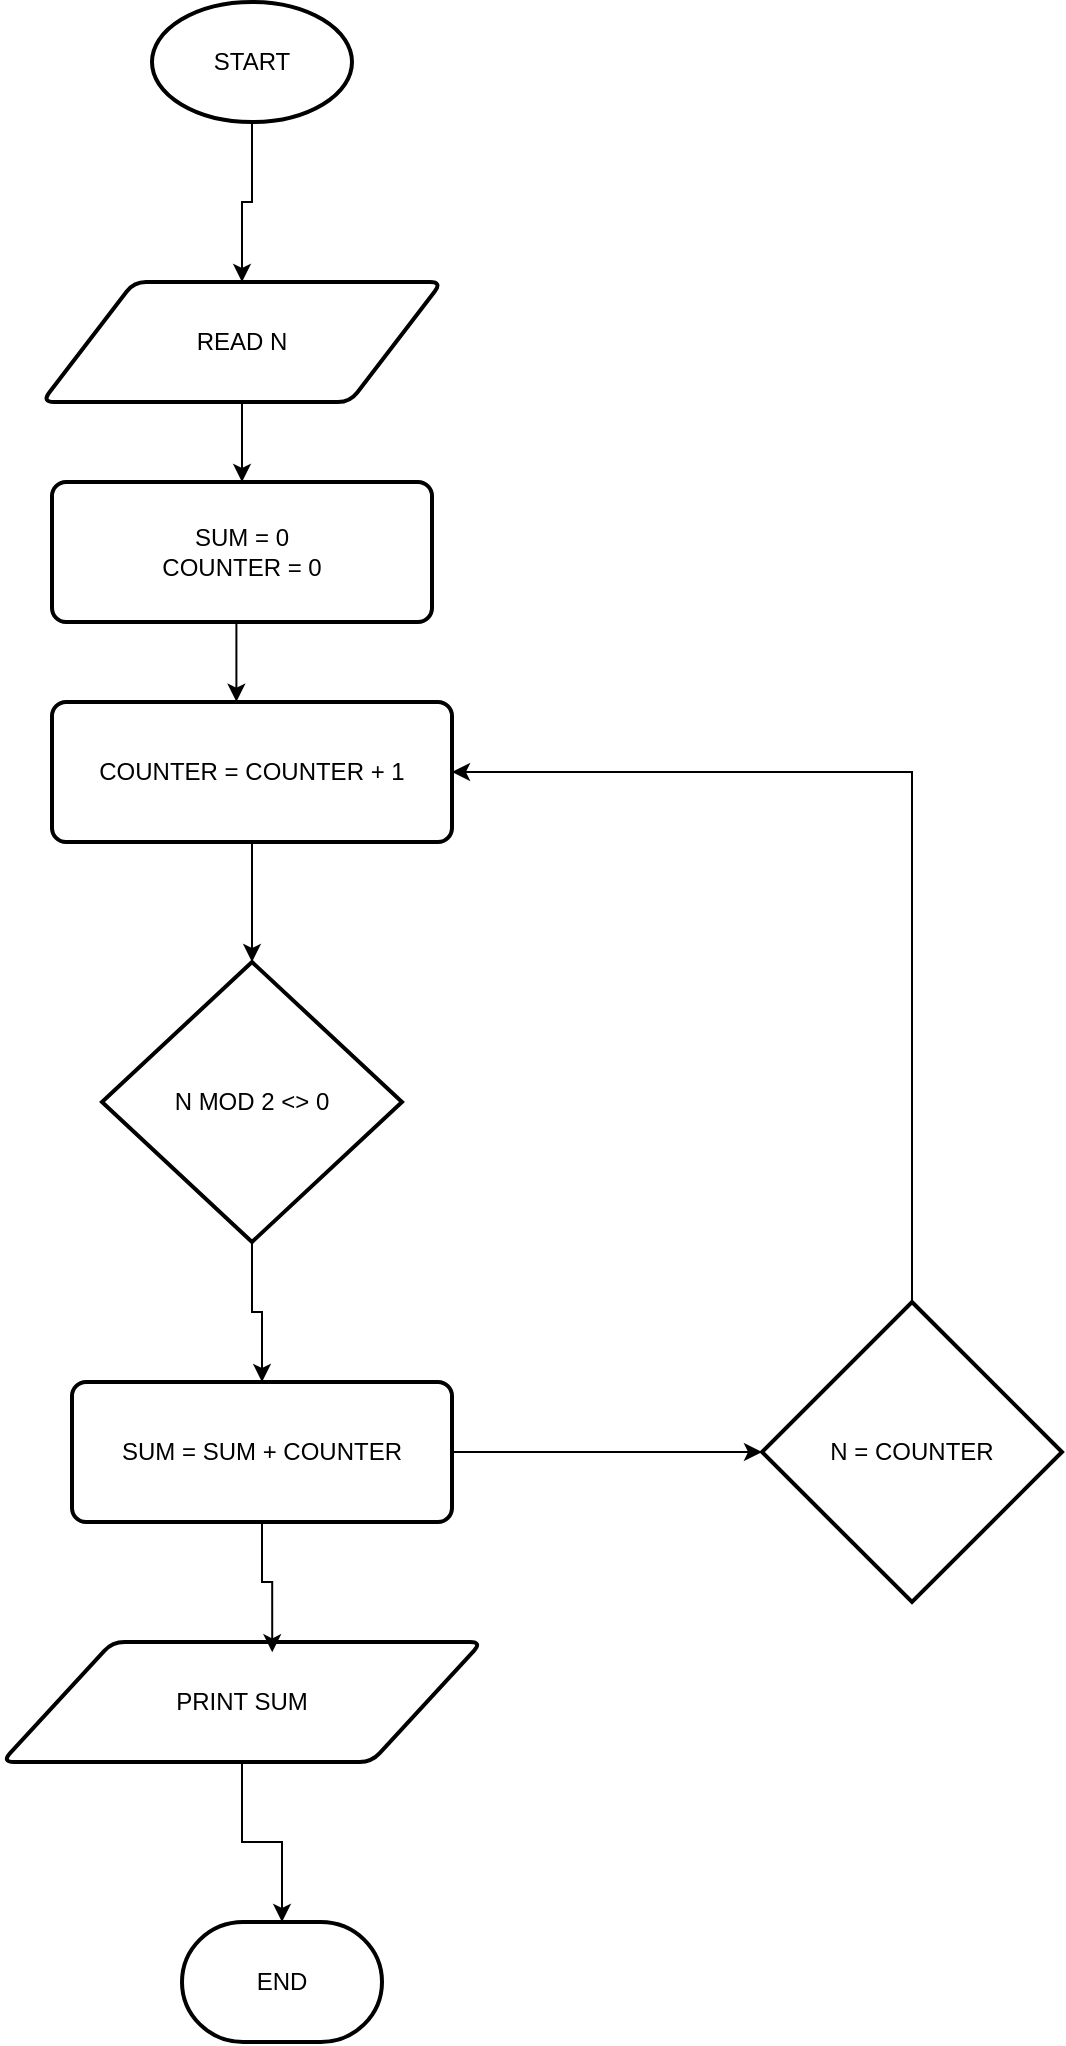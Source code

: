 <mxfile version="25.0.3">
  <diagram id="C5RBs43oDa-KdzZeNtuy" name="Page-1">
    <mxGraphModel dx="1518" dy="624" grid="1" gridSize="10" guides="1" tooltips="1" connect="1" arrows="1" fold="1" page="1" pageScale="1" pageWidth="827" pageHeight="1169" math="0" shadow="0">
      <root>
        <mxCell id="WIyWlLk6GJQsqaUBKTNV-0" />
        <mxCell id="WIyWlLk6GJQsqaUBKTNV-1" parent="WIyWlLk6GJQsqaUBKTNV-0" />
        <mxCell id="Mf_gu_ERroJjpT5B3vm3-24" style="edgeStyle=orthogonalEdgeStyle;rounded=0;orthogonalLoop=1;jettySize=auto;html=1;exitX=0.5;exitY=1;exitDx=0;exitDy=0;exitPerimeter=0;" edge="1" parent="WIyWlLk6GJQsqaUBKTNV-1" source="Mf_gu_ERroJjpT5B3vm3-18" target="Mf_gu_ERroJjpT5B3vm3-19">
          <mxGeometry relative="1" as="geometry" />
        </mxCell>
        <mxCell id="Mf_gu_ERroJjpT5B3vm3-18" value="START" style="strokeWidth=2;html=1;shape=mxgraph.flowchart.start_1;whiteSpace=wrap;" vertex="1" parent="WIyWlLk6GJQsqaUBKTNV-1">
          <mxGeometry x="245" y="100" width="100" height="60" as="geometry" />
        </mxCell>
        <mxCell id="Mf_gu_ERroJjpT5B3vm3-25" style="edgeStyle=orthogonalEdgeStyle;rounded=0;orthogonalLoop=1;jettySize=auto;html=1;exitX=0.5;exitY=1;exitDx=0;exitDy=0;" edge="1" parent="WIyWlLk6GJQsqaUBKTNV-1" source="Mf_gu_ERroJjpT5B3vm3-19" target="Mf_gu_ERroJjpT5B3vm3-21">
          <mxGeometry relative="1" as="geometry" />
        </mxCell>
        <mxCell id="Mf_gu_ERroJjpT5B3vm3-19" value="READ N" style="shape=parallelogram;html=1;strokeWidth=2;perimeter=parallelogramPerimeter;whiteSpace=wrap;rounded=1;arcSize=12;size=0.23;" vertex="1" parent="WIyWlLk6GJQsqaUBKTNV-1">
          <mxGeometry x="190" y="240" width="200" height="60" as="geometry" />
        </mxCell>
        <mxCell id="Mf_gu_ERroJjpT5B3vm3-21" value="SUM = 0&lt;div&gt;COUNTER = 0&lt;/div&gt;" style="rounded=1;whiteSpace=wrap;html=1;absoluteArcSize=1;arcSize=14;strokeWidth=2;" vertex="1" parent="WIyWlLk6GJQsqaUBKTNV-1">
          <mxGeometry x="195" y="340" width="190" height="70" as="geometry" />
        </mxCell>
        <mxCell id="Mf_gu_ERroJjpT5B3vm3-22" value="COUNTER = COUNTER + 1" style="rounded=1;whiteSpace=wrap;html=1;absoluteArcSize=1;arcSize=14;strokeWidth=2;" vertex="1" parent="WIyWlLk6GJQsqaUBKTNV-1">
          <mxGeometry x="195" y="450" width="200" height="70" as="geometry" />
        </mxCell>
        <mxCell id="Mf_gu_ERroJjpT5B3vm3-32" style="edgeStyle=orthogonalEdgeStyle;rounded=0;orthogonalLoop=1;jettySize=auto;html=1;exitX=0.5;exitY=1;exitDx=0;exitDy=0;exitPerimeter=0;entryX=0.5;entryY=0;entryDx=0;entryDy=0;" edge="1" parent="WIyWlLk6GJQsqaUBKTNV-1" source="Mf_gu_ERroJjpT5B3vm3-23" target="Mf_gu_ERroJjpT5B3vm3-28">
          <mxGeometry relative="1" as="geometry" />
        </mxCell>
        <mxCell id="Mf_gu_ERroJjpT5B3vm3-23" value="N MOD 2 &amp;lt;&amp;gt; 0" style="strokeWidth=2;html=1;shape=mxgraph.flowchart.decision;whiteSpace=wrap;" vertex="1" parent="WIyWlLk6GJQsqaUBKTNV-1">
          <mxGeometry x="220" y="580" width="150" height="140" as="geometry" />
        </mxCell>
        <mxCell id="Mf_gu_ERroJjpT5B3vm3-26" style="edgeStyle=orthogonalEdgeStyle;rounded=0;orthogonalLoop=1;jettySize=auto;html=1;exitX=0.5;exitY=1;exitDx=0;exitDy=0;entryX=0.461;entryY=-0.002;entryDx=0;entryDy=0;entryPerimeter=0;" edge="1" parent="WIyWlLk6GJQsqaUBKTNV-1" source="Mf_gu_ERroJjpT5B3vm3-21" target="Mf_gu_ERroJjpT5B3vm3-22">
          <mxGeometry relative="1" as="geometry" />
        </mxCell>
        <mxCell id="Mf_gu_ERroJjpT5B3vm3-27" style="edgeStyle=orthogonalEdgeStyle;rounded=0;orthogonalLoop=1;jettySize=auto;html=1;exitX=0.5;exitY=1;exitDx=0;exitDy=0;entryX=0.5;entryY=0;entryDx=0;entryDy=0;entryPerimeter=0;" edge="1" parent="WIyWlLk6GJQsqaUBKTNV-1" source="Mf_gu_ERroJjpT5B3vm3-22" target="Mf_gu_ERroJjpT5B3vm3-23">
          <mxGeometry relative="1" as="geometry" />
        </mxCell>
        <mxCell id="Mf_gu_ERroJjpT5B3vm3-28" value="SUM = SUM + COUNTER" style="rounded=1;whiteSpace=wrap;html=1;absoluteArcSize=1;arcSize=14;strokeWidth=2;" vertex="1" parent="WIyWlLk6GJQsqaUBKTNV-1">
          <mxGeometry x="205" y="790" width="190" height="70" as="geometry" />
        </mxCell>
        <mxCell id="Mf_gu_ERroJjpT5B3vm3-33" style="edgeStyle=orthogonalEdgeStyle;rounded=0;orthogonalLoop=1;jettySize=auto;html=1;exitX=0.5;exitY=0;exitDx=0;exitDy=0;exitPerimeter=0;entryX=1;entryY=0.5;entryDx=0;entryDy=0;" edge="1" parent="WIyWlLk6GJQsqaUBKTNV-1" source="Mf_gu_ERroJjpT5B3vm3-29" target="Mf_gu_ERroJjpT5B3vm3-22">
          <mxGeometry relative="1" as="geometry" />
        </mxCell>
        <mxCell id="Mf_gu_ERroJjpT5B3vm3-29" value="N = COUNTER" style="strokeWidth=2;html=1;shape=mxgraph.flowchart.decision;whiteSpace=wrap;" vertex="1" parent="WIyWlLk6GJQsqaUBKTNV-1">
          <mxGeometry x="550" y="750" width="150" height="150" as="geometry" />
        </mxCell>
        <mxCell id="Mf_gu_ERroJjpT5B3vm3-31" style="edgeStyle=orthogonalEdgeStyle;rounded=0;orthogonalLoop=1;jettySize=auto;html=1;exitX=1;exitY=0.5;exitDx=0;exitDy=0;entryX=0;entryY=0.5;entryDx=0;entryDy=0;entryPerimeter=0;" edge="1" parent="WIyWlLk6GJQsqaUBKTNV-1" source="Mf_gu_ERroJjpT5B3vm3-28" target="Mf_gu_ERroJjpT5B3vm3-29">
          <mxGeometry relative="1" as="geometry" />
        </mxCell>
        <mxCell id="Mf_gu_ERroJjpT5B3vm3-38" style="edgeStyle=orthogonalEdgeStyle;rounded=0;orthogonalLoop=1;jettySize=auto;html=1;exitX=0.5;exitY=1;exitDx=0;exitDy=0;" edge="1" parent="WIyWlLk6GJQsqaUBKTNV-1" source="Mf_gu_ERroJjpT5B3vm3-34" target="Mf_gu_ERroJjpT5B3vm3-36">
          <mxGeometry relative="1" as="geometry" />
        </mxCell>
        <mxCell id="Mf_gu_ERroJjpT5B3vm3-34" value="PRINT SUM" style="shape=parallelogram;html=1;strokeWidth=2;perimeter=parallelogramPerimeter;whiteSpace=wrap;rounded=1;arcSize=12;size=0.23;" vertex="1" parent="WIyWlLk6GJQsqaUBKTNV-1">
          <mxGeometry x="170" y="920" width="240" height="60" as="geometry" />
        </mxCell>
        <mxCell id="Mf_gu_ERroJjpT5B3vm3-36" value="END" style="strokeWidth=2;html=1;shape=mxgraph.flowchart.terminator;whiteSpace=wrap;" vertex="1" parent="WIyWlLk6GJQsqaUBKTNV-1">
          <mxGeometry x="260" y="1060" width="100" height="60" as="geometry" />
        </mxCell>
        <mxCell id="Mf_gu_ERroJjpT5B3vm3-37" style="edgeStyle=orthogonalEdgeStyle;rounded=0;orthogonalLoop=1;jettySize=auto;html=1;exitX=0.5;exitY=1;exitDx=0;exitDy=0;entryX=0.563;entryY=0.086;entryDx=0;entryDy=0;entryPerimeter=0;" edge="1" parent="WIyWlLk6GJQsqaUBKTNV-1" source="Mf_gu_ERroJjpT5B3vm3-28" target="Mf_gu_ERroJjpT5B3vm3-34">
          <mxGeometry relative="1" as="geometry" />
        </mxCell>
      </root>
    </mxGraphModel>
  </diagram>
</mxfile>
